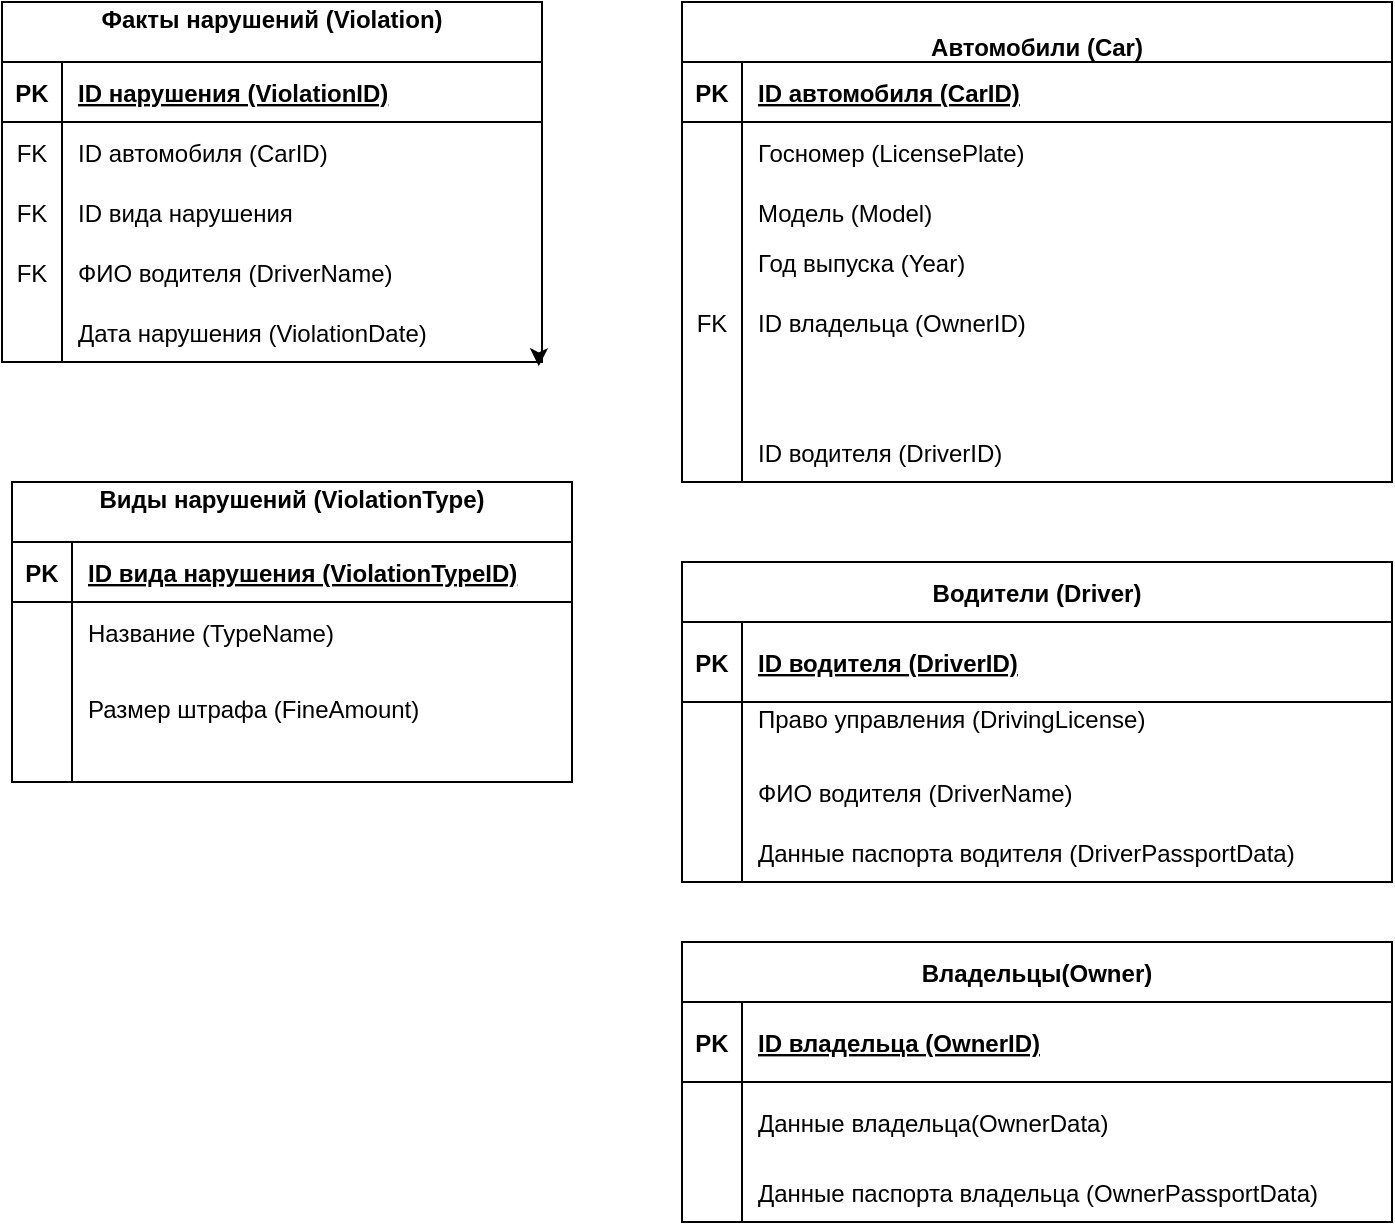 <mxfile version="23.0.2" type="github">
  <diagram id="R2lEEEUBdFMjLlhIrx00" name="Page-1">
    <mxGraphModel dx="1406" dy="953" grid="1" gridSize="10" guides="1" tooltips="1" connect="1" arrows="1" fold="1" page="1" pageScale="1" pageWidth="850" pageHeight="1100" math="0" shadow="0" extFonts="Permanent Marker^https://fonts.googleapis.com/css?family=Permanent+Marker">
      <root>
        <mxCell id="0" />
        <mxCell id="1" parent="0" />
        <mxCell id="vM8lzAU44UQYUOcprj-G-51" value="Виды нарушений (ViolationType)&#xa;" style="shape=table;startSize=30;container=1;collapsible=1;childLayout=tableLayout;fixedRows=1;rowLines=0;fontStyle=1;align=center;resizeLast=1;" vertex="1" parent="1">
          <mxGeometry x="145" y="280" width="280" height="150" as="geometry" />
        </mxCell>
        <mxCell id="vM8lzAU44UQYUOcprj-G-52" value="" style="shape=partialRectangle;collapsible=0;dropTarget=0;pointerEvents=0;fillColor=none;points=[[0,0.5],[1,0.5]];portConstraint=eastwest;top=0;left=0;right=0;bottom=1;" vertex="1" parent="vM8lzAU44UQYUOcprj-G-51">
          <mxGeometry y="30" width="280" height="30" as="geometry" />
        </mxCell>
        <mxCell id="vM8lzAU44UQYUOcprj-G-53" value="PK" style="shape=partialRectangle;overflow=hidden;connectable=0;fillColor=none;top=0;left=0;bottom=0;right=0;fontStyle=1;" vertex="1" parent="vM8lzAU44UQYUOcprj-G-52">
          <mxGeometry width="30" height="30" as="geometry">
            <mxRectangle width="30" height="30" as="alternateBounds" />
          </mxGeometry>
        </mxCell>
        <mxCell id="vM8lzAU44UQYUOcprj-G-54" value="ID вида нарушения (ViolationTypeID)" style="shape=partialRectangle;overflow=hidden;connectable=0;fillColor=none;top=0;left=0;bottom=0;right=0;align=left;spacingLeft=6;fontStyle=5;" vertex="1" parent="vM8lzAU44UQYUOcprj-G-52">
          <mxGeometry x="30" width="250" height="30" as="geometry">
            <mxRectangle width="250" height="30" as="alternateBounds" />
          </mxGeometry>
        </mxCell>
        <mxCell id="vM8lzAU44UQYUOcprj-G-55" value="" style="shape=partialRectangle;collapsible=0;dropTarget=0;pointerEvents=0;fillColor=none;points=[[0,0.5],[1,0.5]];portConstraint=eastwest;top=0;left=0;right=0;bottom=0;" vertex="1" parent="vM8lzAU44UQYUOcprj-G-51">
          <mxGeometry y="60" width="280" height="30" as="geometry" />
        </mxCell>
        <mxCell id="vM8lzAU44UQYUOcprj-G-56" value="" style="shape=partialRectangle;overflow=hidden;connectable=0;fillColor=none;top=0;left=0;bottom=0;right=0;" vertex="1" parent="vM8lzAU44UQYUOcprj-G-55">
          <mxGeometry width="30" height="30" as="geometry">
            <mxRectangle width="30" height="30" as="alternateBounds" />
          </mxGeometry>
        </mxCell>
        <mxCell id="vM8lzAU44UQYUOcprj-G-57" value="Название (TypeName)" style="shape=partialRectangle;overflow=hidden;connectable=0;fillColor=none;top=0;left=0;bottom=0;right=0;align=left;spacingLeft=6;" vertex="1" parent="vM8lzAU44UQYUOcprj-G-55">
          <mxGeometry x="30" width="250" height="30" as="geometry">
            <mxRectangle width="250" height="30" as="alternateBounds" />
          </mxGeometry>
        </mxCell>
        <mxCell id="vM8lzAU44UQYUOcprj-G-58" value="" style="shape=partialRectangle;collapsible=0;dropTarget=0;pointerEvents=0;fillColor=none;points=[[0,0.5],[1,0.5]];portConstraint=eastwest;top=0;left=0;right=0;bottom=0;" vertex="1" parent="vM8lzAU44UQYUOcprj-G-51">
          <mxGeometry y="90" width="280" height="60" as="geometry" />
        </mxCell>
        <mxCell id="vM8lzAU44UQYUOcprj-G-59" value="" style="shape=partialRectangle;overflow=hidden;connectable=0;fillColor=none;top=0;left=0;bottom=0;right=0;" vertex="1" parent="vM8lzAU44UQYUOcprj-G-58">
          <mxGeometry width="30" height="60" as="geometry">
            <mxRectangle width="30" height="60" as="alternateBounds" />
          </mxGeometry>
        </mxCell>
        <mxCell id="vM8lzAU44UQYUOcprj-G-60" value="Размер штрафа (FineAmount)&#xa;" style="shape=partialRectangle;overflow=hidden;connectable=0;fillColor=none;top=0;left=0;bottom=0;right=0;align=left;spacingLeft=6;" vertex="1" parent="vM8lzAU44UQYUOcprj-G-58">
          <mxGeometry x="30" width="250" height="60" as="geometry">
            <mxRectangle width="250" height="60" as="alternateBounds" />
          </mxGeometry>
        </mxCell>
        <mxCell id="vM8lzAU44UQYUOcprj-G-61" value="Факты нарушений (Violation)&#xa;" style="shape=table;startSize=30;container=1;collapsible=1;childLayout=tableLayout;fixedRows=1;rowLines=0;fontStyle=1;align=center;resizeLast=1;" vertex="1" parent="1">
          <mxGeometry x="140" y="40" width="270" height="180" as="geometry" />
        </mxCell>
        <mxCell id="vM8lzAU44UQYUOcprj-G-62" value="" style="shape=partialRectangle;collapsible=0;dropTarget=0;pointerEvents=0;fillColor=none;points=[[0,0.5],[1,0.5]];portConstraint=eastwest;top=0;left=0;right=0;bottom=1;" vertex="1" parent="vM8lzAU44UQYUOcprj-G-61">
          <mxGeometry y="30" width="270" height="30" as="geometry" />
        </mxCell>
        <mxCell id="vM8lzAU44UQYUOcprj-G-63" value="PK" style="shape=partialRectangle;overflow=hidden;connectable=0;fillColor=none;top=0;left=0;bottom=0;right=0;fontStyle=1;" vertex="1" parent="vM8lzAU44UQYUOcprj-G-62">
          <mxGeometry width="30" height="30" as="geometry">
            <mxRectangle width="30" height="30" as="alternateBounds" />
          </mxGeometry>
        </mxCell>
        <mxCell id="vM8lzAU44UQYUOcprj-G-64" value="ID нарушения (ViolationID)" style="shape=partialRectangle;overflow=hidden;connectable=0;fillColor=none;top=0;left=0;bottom=0;right=0;align=left;spacingLeft=6;fontStyle=5;" vertex="1" parent="vM8lzAU44UQYUOcprj-G-62">
          <mxGeometry x="30" width="240" height="30" as="geometry">
            <mxRectangle width="240" height="30" as="alternateBounds" />
          </mxGeometry>
        </mxCell>
        <mxCell id="vM8lzAU44UQYUOcprj-G-65" value="" style="shape=partialRectangle;collapsible=0;dropTarget=0;pointerEvents=0;fillColor=none;points=[[0,0.5],[1,0.5]];portConstraint=eastwest;top=0;left=0;right=0;bottom=0;" vertex="1" parent="vM8lzAU44UQYUOcprj-G-61">
          <mxGeometry y="60" width="270" height="30" as="geometry" />
        </mxCell>
        <mxCell id="vM8lzAU44UQYUOcprj-G-66" value="FK" style="shape=partialRectangle;overflow=hidden;connectable=0;fillColor=none;top=0;left=0;bottom=0;right=0;" vertex="1" parent="vM8lzAU44UQYUOcprj-G-65">
          <mxGeometry width="30" height="30" as="geometry">
            <mxRectangle width="30" height="30" as="alternateBounds" />
          </mxGeometry>
        </mxCell>
        <mxCell id="vM8lzAU44UQYUOcprj-G-67" value="ID автомобиля (CarID)" style="shape=partialRectangle;overflow=hidden;connectable=0;fillColor=none;top=0;left=0;bottom=0;right=0;align=left;spacingLeft=6;" vertex="1" parent="vM8lzAU44UQYUOcprj-G-65">
          <mxGeometry x="30" width="240" height="30" as="geometry">
            <mxRectangle width="240" height="30" as="alternateBounds" />
          </mxGeometry>
        </mxCell>
        <mxCell id="vM8lzAU44UQYUOcprj-G-68" value="" style="shape=partialRectangle;collapsible=0;dropTarget=0;pointerEvents=0;fillColor=none;points=[[0,0.5],[1,0.5]];portConstraint=eastwest;top=0;left=0;right=0;bottom=0;" vertex="1" parent="vM8lzAU44UQYUOcprj-G-61">
          <mxGeometry y="90" width="270" height="30" as="geometry" />
        </mxCell>
        <mxCell id="vM8lzAU44UQYUOcprj-G-69" value="FK" style="shape=partialRectangle;overflow=hidden;connectable=0;fillColor=none;top=0;left=0;bottom=0;right=0;" vertex="1" parent="vM8lzAU44UQYUOcprj-G-68">
          <mxGeometry width="30" height="30" as="geometry">
            <mxRectangle width="30" height="30" as="alternateBounds" />
          </mxGeometry>
        </mxCell>
        <mxCell id="vM8lzAU44UQYUOcprj-G-70" value="ID вида нарушения " style="shape=partialRectangle;overflow=hidden;connectable=0;fillColor=none;top=0;left=0;bottom=0;right=0;align=left;spacingLeft=6;" vertex="1" parent="vM8lzAU44UQYUOcprj-G-68">
          <mxGeometry x="30" width="240" height="30" as="geometry">
            <mxRectangle width="240" height="30" as="alternateBounds" />
          </mxGeometry>
        </mxCell>
        <mxCell id="vM8lzAU44UQYUOcprj-G-97" style="shape=partialRectangle;collapsible=0;dropTarget=0;pointerEvents=0;fillColor=none;points=[[0,0.5],[1,0.5]];portConstraint=eastwest;top=0;left=0;right=0;bottom=0;" vertex="1" parent="vM8lzAU44UQYUOcprj-G-61">
          <mxGeometry y="120" width="270" height="30" as="geometry" />
        </mxCell>
        <mxCell id="vM8lzAU44UQYUOcprj-G-98" value="FK" style="shape=partialRectangle;overflow=hidden;connectable=0;fillColor=none;top=0;left=0;bottom=0;right=0;" vertex="1" parent="vM8lzAU44UQYUOcprj-G-97">
          <mxGeometry width="30" height="30" as="geometry">
            <mxRectangle width="30" height="30" as="alternateBounds" />
          </mxGeometry>
        </mxCell>
        <mxCell id="vM8lzAU44UQYUOcprj-G-99" value="ФИО водителя (DriverName)" style="shape=partialRectangle;overflow=hidden;connectable=0;fillColor=none;top=0;left=0;bottom=0;right=0;align=left;spacingLeft=6;" vertex="1" parent="vM8lzAU44UQYUOcprj-G-97">
          <mxGeometry x="30" width="240" height="30" as="geometry">
            <mxRectangle width="240" height="30" as="alternateBounds" />
          </mxGeometry>
        </mxCell>
        <mxCell id="vM8lzAU44UQYUOcprj-G-100" style="shape=partialRectangle;collapsible=0;dropTarget=0;pointerEvents=0;fillColor=none;points=[[0,0.5],[1,0.5]];portConstraint=eastwest;top=0;left=0;right=0;bottom=0;" vertex="1" parent="vM8lzAU44UQYUOcprj-G-61">
          <mxGeometry y="150" width="270" height="30" as="geometry" />
        </mxCell>
        <mxCell id="vM8lzAU44UQYUOcprj-G-101" value="" style="shape=partialRectangle;overflow=hidden;connectable=0;fillColor=none;top=0;left=0;bottom=0;right=0;" vertex="1" parent="vM8lzAU44UQYUOcprj-G-100">
          <mxGeometry width="30" height="30" as="geometry">
            <mxRectangle width="30" height="30" as="alternateBounds" />
          </mxGeometry>
        </mxCell>
        <mxCell id="vM8lzAU44UQYUOcprj-G-102" value="Дата нарушения (ViolationDate)" style="shape=partialRectangle;overflow=hidden;connectable=0;fillColor=none;top=0;left=0;bottom=0;right=0;align=left;spacingLeft=6;" vertex="1" parent="vM8lzAU44UQYUOcprj-G-100">
          <mxGeometry x="30" width="240" height="30" as="geometry">
            <mxRectangle width="240" height="30" as="alternateBounds" />
          </mxGeometry>
        </mxCell>
        <mxCell id="vM8lzAU44UQYUOcprj-G-106" style="edgeStyle=orthogonalEdgeStyle;rounded=0;orthogonalLoop=1;jettySize=auto;html=1;exitX=1;exitY=1;exitDx=0;exitDy=0;entryX=0.994;entryY=1.071;entryDx=0;entryDy=0;entryPerimeter=0;" edge="1" parent="vM8lzAU44UQYUOcprj-G-61" source="vM8lzAU44UQYUOcprj-G-61" target="vM8lzAU44UQYUOcprj-G-100">
          <mxGeometry relative="1" as="geometry" />
        </mxCell>
        <mxCell id="vM8lzAU44UQYUOcprj-G-71" value="&#xa;Автомобили (Car)" style="shape=table;startSize=30;container=1;collapsible=1;childLayout=tableLayout;fixedRows=1;rowLines=0;fontStyle=1;align=center;resizeLast=1;" vertex="1" parent="1">
          <mxGeometry x="480" y="40" width="355" height="240.0" as="geometry">
            <mxRectangle x="120" y="120" width="150" height="40" as="alternateBounds" />
          </mxGeometry>
        </mxCell>
        <mxCell id="vM8lzAU44UQYUOcprj-G-72" value="" style="shape=partialRectangle;collapsible=0;dropTarget=0;pointerEvents=0;fillColor=none;points=[[0,0.5],[1,0.5]];portConstraint=eastwest;top=0;left=0;right=0;bottom=1;" vertex="1" parent="vM8lzAU44UQYUOcprj-G-71">
          <mxGeometry y="30" width="355" height="30" as="geometry" />
        </mxCell>
        <mxCell id="vM8lzAU44UQYUOcprj-G-73" value="PK" style="shape=partialRectangle;overflow=hidden;connectable=0;fillColor=none;top=0;left=0;bottom=0;right=0;fontStyle=1;" vertex="1" parent="vM8lzAU44UQYUOcprj-G-72">
          <mxGeometry width="30" height="30" as="geometry">
            <mxRectangle width="30" height="30" as="alternateBounds" />
          </mxGeometry>
        </mxCell>
        <mxCell id="vM8lzAU44UQYUOcprj-G-74" value="ID автомобиля (CarID)" style="shape=partialRectangle;overflow=hidden;connectable=0;fillColor=none;top=0;left=0;bottom=0;right=0;align=left;spacingLeft=6;fontStyle=5;" vertex="1" parent="vM8lzAU44UQYUOcprj-G-72">
          <mxGeometry x="30" width="325" height="30" as="geometry">
            <mxRectangle width="325" height="30" as="alternateBounds" />
          </mxGeometry>
        </mxCell>
        <mxCell id="vM8lzAU44UQYUOcprj-G-116" style="shape=partialRectangle;collapsible=0;dropTarget=0;pointerEvents=0;fillColor=none;points=[[0,0.5],[1,0.5]];portConstraint=eastwest;top=0;left=0;right=0;bottom=0;" vertex="1" parent="vM8lzAU44UQYUOcprj-G-71">
          <mxGeometry y="60" width="355" height="30" as="geometry" />
        </mxCell>
        <mxCell id="vM8lzAU44UQYUOcprj-G-117" style="shape=partialRectangle;overflow=hidden;connectable=0;fillColor=none;top=0;left=0;bottom=0;right=0;" vertex="1" parent="vM8lzAU44UQYUOcprj-G-116">
          <mxGeometry width="30" height="30" as="geometry">
            <mxRectangle width="30" height="30" as="alternateBounds" />
          </mxGeometry>
        </mxCell>
        <mxCell id="vM8lzAU44UQYUOcprj-G-118" value="Госномер (LicensePlate)" style="shape=partialRectangle;overflow=hidden;connectable=0;fillColor=none;top=0;left=0;bottom=0;right=0;align=left;spacingLeft=6;" vertex="1" parent="vM8lzAU44UQYUOcprj-G-116">
          <mxGeometry x="30" width="325" height="30" as="geometry">
            <mxRectangle width="325" height="30" as="alternateBounds" />
          </mxGeometry>
        </mxCell>
        <mxCell id="vM8lzAU44UQYUOcprj-G-75" value="" style="shape=partialRectangle;collapsible=0;dropTarget=0;pointerEvents=0;fillColor=none;points=[[0,0.5],[1,0.5]];portConstraint=eastwest;top=0;left=0;right=0;bottom=0;" vertex="1" parent="vM8lzAU44UQYUOcprj-G-71">
          <mxGeometry y="90" width="355" height="30" as="geometry" />
        </mxCell>
        <mxCell id="vM8lzAU44UQYUOcprj-G-76" value="" style="shape=partialRectangle;overflow=hidden;connectable=0;fillColor=none;top=0;left=0;bottom=0;right=0;" vertex="1" parent="vM8lzAU44UQYUOcprj-G-75">
          <mxGeometry width="30" height="30" as="geometry">
            <mxRectangle width="30" height="30" as="alternateBounds" />
          </mxGeometry>
        </mxCell>
        <mxCell id="vM8lzAU44UQYUOcprj-G-77" value="Модель (Model)" style="shape=partialRectangle;overflow=hidden;connectable=0;fillColor=none;top=0;left=0;bottom=0;right=0;align=left;spacingLeft=6;" vertex="1" parent="vM8lzAU44UQYUOcprj-G-75">
          <mxGeometry x="30" width="325" height="30" as="geometry">
            <mxRectangle width="325" height="30" as="alternateBounds" />
          </mxGeometry>
        </mxCell>
        <mxCell id="vM8lzAU44UQYUOcprj-G-78" style="shape=partialRectangle;collapsible=0;dropTarget=0;pointerEvents=0;fillColor=none;points=[[0,0.5],[1,0.5]];portConstraint=eastwest;top=0;left=0;right=0;bottom=0;" vertex="1" parent="vM8lzAU44UQYUOcprj-G-71">
          <mxGeometry y="120" width="355" height="20" as="geometry" />
        </mxCell>
        <mxCell id="vM8lzAU44UQYUOcprj-G-79" style="shape=partialRectangle;overflow=hidden;connectable=0;fillColor=none;top=0;left=0;bottom=0;right=0;" vertex="1" parent="vM8lzAU44UQYUOcprj-G-78">
          <mxGeometry width="30" height="20" as="geometry">
            <mxRectangle width="30" height="20" as="alternateBounds" />
          </mxGeometry>
        </mxCell>
        <mxCell id="vM8lzAU44UQYUOcprj-G-80" value="Год выпуска (Year)" style="shape=partialRectangle;overflow=hidden;connectable=0;fillColor=none;top=0;left=0;bottom=0;right=0;align=left;spacingLeft=6;" vertex="1" parent="vM8lzAU44UQYUOcprj-G-78">
          <mxGeometry x="30" width="325" height="20" as="geometry">
            <mxRectangle width="325" height="20" as="alternateBounds" />
          </mxGeometry>
        </mxCell>
        <mxCell id="vM8lzAU44UQYUOcprj-G-81" style="shape=partialRectangle;collapsible=0;dropTarget=0;pointerEvents=0;fillColor=none;points=[[0,0.5],[1,0.5]];portConstraint=eastwest;top=0;left=0;right=0;bottom=0;" vertex="1" parent="vM8lzAU44UQYUOcprj-G-71">
          <mxGeometry y="140" width="355" height="40" as="geometry" />
        </mxCell>
        <mxCell id="vM8lzAU44UQYUOcprj-G-82" value="FK" style="shape=partialRectangle;overflow=hidden;connectable=0;fillColor=none;top=0;left=0;bottom=0;right=0;" vertex="1" parent="vM8lzAU44UQYUOcprj-G-81">
          <mxGeometry width="30" height="40" as="geometry">
            <mxRectangle width="30" height="40" as="alternateBounds" />
          </mxGeometry>
        </mxCell>
        <mxCell id="vM8lzAU44UQYUOcprj-G-83" value="ID владельца (OwnerID)" style="shape=partialRectangle;overflow=hidden;connectable=0;fillColor=none;top=0;left=0;bottom=0;right=0;align=left;spacingLeft=6;" vertex="1" parent="vM8lzAU44UQYUOcprj-G-81">
          <mxGeometry x="30" width="325" height="40" as="geometry">
            <mxRectangle width="325" height="40" as="alternateBounds" />
          </mxGeometry>
        </mxCell>
        <mxCell id="vM8lzAU44UQYUOcprj-G-84" style="shape=partialRectangle;collapsible=0;dropTarget=0;pointerEvents=0;fillColor=none;points=[[0,0.5],[1,0.5]];portConstraint=eastwest;top=0;left=0;right=0;bottom=0;" vertex="1" parent="vM8lzAU44UQYUOcprj-G-71">
          <mxGeometry y="180" width="355" height="30" as="geometry" />
        </mxCell>
        <mxCell id="vM8lzAU44UQYUOcprj-G-85" style="shape=partialRectangle;overflow=hidden;connectable=0;fillColor=none;top=0;left=0;bottom=0;right=0;" vertex="1" parent="vM8lzAU44UQYUOcprj-G-84">
          <mxGeometry width="30" height="30" as="geometry">
            <mxRectangle width="30" height="30" as="alternateBounds" />
          </mxGeometry>
        </mxCell>
        <mxCell id="vM8lzAU44UQYUOcprj-G-86" value="" style="shape=partialRectangle;overflow=hidden;connectable=0;fillColor=none;top=0;left=0;bottom=0;right=0;align=left;spacingLeft=6;" vertex="1" parent="vM8lzAU44UQYUOcprj-G-84">
          <mxGeometry x="30" width="325" height="30" as="geometry">
            <mxRectangle width="325" height="30" as="alternateBounds" />
          </mxGeometry>
        </mxCell>
        <mxCell id="vM8lzAU44UQYUOcprj-G-120" style="shape=partialRectangle;collapsible=0;dropTarget=0;pointerEvents=0;fillColor=none;points=[[0,0.5],[1,0.5]];portConstraint=eastwest;top=0;left=0;right=0;bottom=0;" vertex="1" parent="vM8lzAU44UQYUOcprj-G-71">
          <mxGeometry y="210" width="355" height="30" as="geometry" />
        </mxCell>
        <mxCell id="vM8lzAU44UQYUOcprj-G-121" style="shape=partialRectangle;overflow=hidden;connectable=0;fillColor=none;top=0;left=0;bottom=0;right=0;" vertex="1" parent="vM8lzAU44UQYUOcprj-G-120">
          <mxGeometry width="30" height="30" as="geometry">
            <mxRectangle width="30" height="30" as="alternateBounds" />
          </mxGeometry>
        </mxCell>
        <mxCell id="vM8lzAU44UQYUOcprj-G-122" value="ID водителя (DriverID)" style="shape=partialRectangle;overflow=hidden;connectable=0;fillColor=none;top=0;left=0;bottom=0;right=0;align=left;spacingLeft=6;" vertex="1" parent="vM8lzAU44UQYUOcprj-G-120">
          <mxGeometry x="30" width="325" height="30" as="geometry">
            <mxRectangle width="325" height="30" as="alternateBounds" />
          </mxGeometry>
        </mxCell>
        <mxCell id="vM8lzAU44UQYUOcprj-G-87" value="Водители (Driver)" style="shape=table;startSize=30;container=1;collapsible=1;childLayout=tableLayout;fixedRows=1;rowLines=0;fontStyle=1;align=center;resizeLast=1;" vertex="1" parent="1">
          <mxGeometry x="480" y="320" width="355" height="160" as="geometry" />
        </mxCell>
        <mxCell id="vM8lzAU44UQYUOcprj-G-88" value="" style="shape=partialRectangle;collapsible=0;dropTarget=0;pointerEvents=0;fillColor=none;points=[[0,0.5],[1,0.5]];portConstraint=eastwest;top=0;left=0;right=0;bottom=1;" vertex="1" parent="vM8lzAU44UQYUOcprj-G-87">
          <mxGeometry y="30" width="355" height="40" as="geometry" />
        </mxCell>
        <mxCell id="vM8lzAU44UQYUOcprj-G-89" value="PK" style="shape=partialRectangle;overflow=hidden;connectable=0;fillColor=none;top=0;left=0;bottom=0;right=0;fontStyle=1;" vertex="1" parent="vM8lzAU44UQYUOcprj-G-88">
          <mxGeometry width="30" height="40" as="geometry">
            <mxRectangle width="30" height="40" as="alternateBounds" />
          </mxGeometry>
        </mxCell>
        <mxCell id="vM8lzAU44UQYUOcprj-G-90" value="ID водителя (DriverID)" style="shape=partialRectangle;overflow=hidden;connectable=0;fillColor=none;top=0;left=0;bottom=0;right=0;align=left;spacingLeft=6;fontStyle=5;" vertex="1" parent="vM8lzAU44UQYUOcprj-G-88">
          <mxGeometry x="30" width="325" height="40" as="geometry">
            <mxRectangle width="325" height="40" as="alternateBounds" />
          </mxGeometry>
        </mxCell>
        <mxCell id="vM8lzAU44UQYUOcprj-G-91" value="" style="shape=partialRectangle;collapsible=0;dropTarget=0;pointerEvents=0;fillColor=none;points=[[0,0.5],[1,0.5]];portConstraint=eastwest;top=0;left=0;right=0;bottom=0;" vertex="1" parent="vM8lzAU44UQYUOcprj-G-87">
          <mxGeometry y="70" width="355" height="30" as="geometry" />
        </mxCell>
        <mxCell id="vM8lzAU44UQYUOcprj-G-92" value="" style="shape=partialRectangle;overflow=hidden;connectable=0;fillColor=none;top=0;left=0;bottom=0;right=0;" vertex="1" parent="vM8lzAU44UQYUOcprj-G-91">
          <mxGeometry width="30" height="30" as="geometry">
            <mxRectangle width="30" height="30" as="alternateBounds" />
          </mxGeometry>
        </mxCell>
        <mxCell id="vM8lzAU44UQYUOcprj-G-93" value="Право управления (DrivingLicense)&#xa;" style="shape=partialRectangle;overflow=hidden;connectable=0;fillColor=none;top=0;left=0;bottom=0;right=0;align=left;spacingLeft=6;" vertex="1" parent="vM8lzAU44UQYUOcprj-G-91">
          <mxGeometry x="30" width="325" height="30" as="geometry">
            <mxRectangle width="325" height="30" as="alternateBounds" />
          </mxGeometry>
        </mxCell>
        <mxCell id="vM8lzAU44UQYUOcprj-G-113" style="shape=partialRectangle;collapsible=0;dropTarget=0;pointerEvents=0;fillColor=none;points=[[0,0.5],[1,0.5]];portConstraint=eastwest;top=0;left=0;right=0;bottom=0;" vertex="1" parent="vM8lzAU44UQYUOcprj-G-87">
          <mxGeometry y="100" width="355" height="30" as="geometry" />
        </mxCell>
        <mxCell id="vM8lzAU44UQYUOcprj-G-114" style="shape=partialRectangle;overflow=hidden;connectable=0;fillColor=none;top=0;left=0;bottom=0;right=0;" vertex="1" parent="vM8lzAU44UQYUOcprj-G-113">
          <mxGeometry width="30" height="30" as="geometry">
            <mxRectangle width="30" height="30" as="alternateBounds" />
          </mxGeometry>
        </mxCell>
        <mxCell id="vM8lzAU44UQYUOcprj-G-115" value="ФИО водителя (DriverName)" style="shape=partialRectangle;overflow=hidden;connectable=0;fillColor=none;top=0;left=0;bottom=0;right=0;align=left;spacingLeft=6;" vertex="1" parent="vM8lzAU44UQYUOcprj-G-113">
          <mxGeometry x="30" width="325" height="30" as="geometry">
            <mxRectangle width="325" height="30" as="alternateBounds" />
          </mxGeometry>
        </mxCell>
        <mxCell id="vM8lzAU44UQYUOcprj-G-126" style="shape=partialRectangle;collapsible=0;dropTarget=0;pointerEvents=0;fillColor=none;points=[[0,0.5],[1,0.5]];portConstraint=eastwest;top=0;left=0;right=0;bottom=0;" vertex="1" parent="vM8lzAU44UQYUOcprj-G-87">
          <mxGeometry y="130" width="355" height="30" as="geometry" />
        </mxCell>
        <mxCell id="vM8lzAU44UQYUOcprj-G-127" style="shape=partialRectangle;overflow=hidden;connectable=0;fillColor=none;top=0;left=0;bottom=0;right=0;" vertex="1" parent="vM8lzAU44UQYUOcprj-G-126">
          <mxGeometry width="30" height="30" as="geometry">
            <mxRectangle width="30" height="30" as="alternateBounds" />
          </mxGeometry>
        </mxCell>
        <mxCell id="vM8lzAU44UQYUOcprj-G-128" value="Данные паспорта водителя (DriverPassportData)" style="shape=partialRectangle;overflow=hidden;connectable=0;fillColor=none;top=0;left=0;bottom=0;right=0;align=left;spacingLeft=6;" vertex="1" parent="vM8lzAU44UQYUOcprj-G-126">
          <mxGeometry x="30" width="325" height="30" as="geometry">
            <mxRectangle width="325" height="30" as="alternateBounds" />
          </mxGeometry>
        </mxCell>
        <mxCell id="vM8lzAU44UQYUOcprj-G-129" value="Владельцы(Owner)" style="shape=table;startSize=30;container=1;collapsible=1;childLayout=tableLayout;fixedRows=1;rowLines=0;fontStyle=1;align=center;resizeLast=1;" vertex="1" parent="1">
          <mxGeometry x="480" y="510" width="355" height="140" as="geometry" />
        </mxCell>
        <mxCell id="vM8lzAU44UQYUOcprj-G-130" value="" style="shape=partialRectangle;collapsible=0;dropTarget=0;pointerEvents=0;fillColor=none;points=[[0,0.5],[1,0.5]];portConstraint=eastwest;top=0;left=0;right=0;bottom=1;" vertex="1" parent="vM8lzAU44UQYUOcprj-G-129">
          <mxGeometry y="30" width="355" height="40" as="geometry" />
        </mxCell>
        <mxCell id="vM8lzAU44UQYUOcprj-G-131" value="PK" style="shape=partialRectangle;overflow=hidden;connectable=0;fillColor=none;top=0;left=0;bottom=0;right=0;fontStyle=1;" vertex="1" parent="vM8lzAU44UQYUOcprj-G-130">
          <mxGeometry width="30" height="40" as="geometry">
            <mxRectangle width="30" height="40" as="alternateBounds" />
          </mxGeometry>
        </mxCell>
        <mxCell id="vM8lzAU44UQYUOcprj-G-132" value="ID владельца (OwnerID)" style="shape=partialRectangle;overflow=hidden;connectable=0;fillColor=none;top=0;left=0;bottom=0;right=0;align=left;spacingLeft=6;fontStyle=5;" vertex="1" parent="vM8lzAU44UQYUOcprj-G-130">
          <mxGeometry x="30" width="325" height="40" as="geometry">
            <mxRectangle width="325" height="40" as="alternateBounds" />
          </mxGeometry>
        </mxCell>
        <mxCell id="vM8lzAU44UQYUOcprj-G-136" style="shape=partialRectangle;collapsible=0;dropTarget=0;pointerEvents=0;fillColor=none;points=[[0,0.5],[1,0.5]];portConstraint=eastwest;top=0;left=0;right=0;bottom=0;" vertex="1" parent="vM8lzAU44UQYUOcprj-G-129">
          <mxGeometry y="70" width="355" height="40" as="geometry" />
        </mxCell>
        <mxCell id="vM8lzAU44UQYUOcprj-G-137" style="shape=partialRectangle;overflow=hidden;connectable=0;fillColor=none;top=0;left=0;bottom=0;right=0;" vertex="1" parent="vM8lzAU44UQYUOcprj-G-136">
          <mxGeometry width="30" height="40" as="geometry">
            <mxRectangle width="30" height="40" as="alternateBounds" />
          </mxGeometry>
        </mxCell>
        <mxCell id="vM8lzAU44UQYUOcprj-G-138" value="Данные владельца(OwnerData)" style="shape=partialRectangle;overflow=hidden;connectable=0;fillColor=none;top=0;left=0;bottom=0;right=0;align=left;spacingLeft=6;" vertex="1" parent="vM8lzAU44UQYUOcprj-G-136">
          <mxGeometry x="30" width="325" height="40" as="geometry">
            <mxRectangle width="325" height="40" as="alternateBounds" />
          </mxGeometry>
        </mxCell>
        <mxCell id="vM8lzAU44UQYUOcprj-G-139" style="shape=partialRectangle;collapsible=0;dropTarget=0;pointerEvents=0;fillColor=none;points=[[0,0.5],[1,0.5]];portConstraint=eastwest;top=0;left=0;right=0;bottom=0;" vertex="1" parent="vM8lzAU44UQYUOcprj-G-129">
          <mxGeometry y="110" width="355" height="30" as="geometry" />
        </mxCell>
        <mxCell id="vM8lzAU44UQYUOcprj-G-140" style="shape=partialRectangle;overflow=hidden;connectable=0;fillColor=none;top=0;left=0;bottom=0;right=0;" vertex="1" parent="vM8lzAU44UQYUOcprj-G-139">
          <mxGeometry width="30" height="30" as="geometry">
            <mxRectangle width="30" height="30" as="alternateBounds" />
          </mxGeometry>
        </mxCell>
        <mxCell id="vM8lzAU44UQYUOcprj-G-141" value="Данные паспорта владельца (OwnerPassportData)" style="shape=partialRectangle;overflow=hidden;connectable=0;fillColor=none;top=0;left=0;bottom=0;right=0;align=left;spacingLeft=6;" vertex="1" parent="vM8lzAU44UQYUOcprj-G-139">
          <mxGeometry x="30" width="325" height="30" as="geometry">
            <mxRectangle width="325" height="30" as="alternateBounds" />
          </mxGeometry>
        </mxCell>
        <mxCell id="vM8lzAU44UQYUOcprj-G-142" value="" style="shape=partialRectangle;overflow=hidden;connectable=0;fillColor=none;top=0;left=0;bottom=0;right=0;align=left;spacingLeft=6;" vertex="1" parent="1">
          <mxGeometry x="510" y="220" width="325" height="30" as="geometry">
            <mxRectangle width="325" height="30" as="alternateBounds" />
          </mxGeometry>
        </mxCell>
      </root>
    </mxGraphModel>
  </diagram>
</mxfile>
